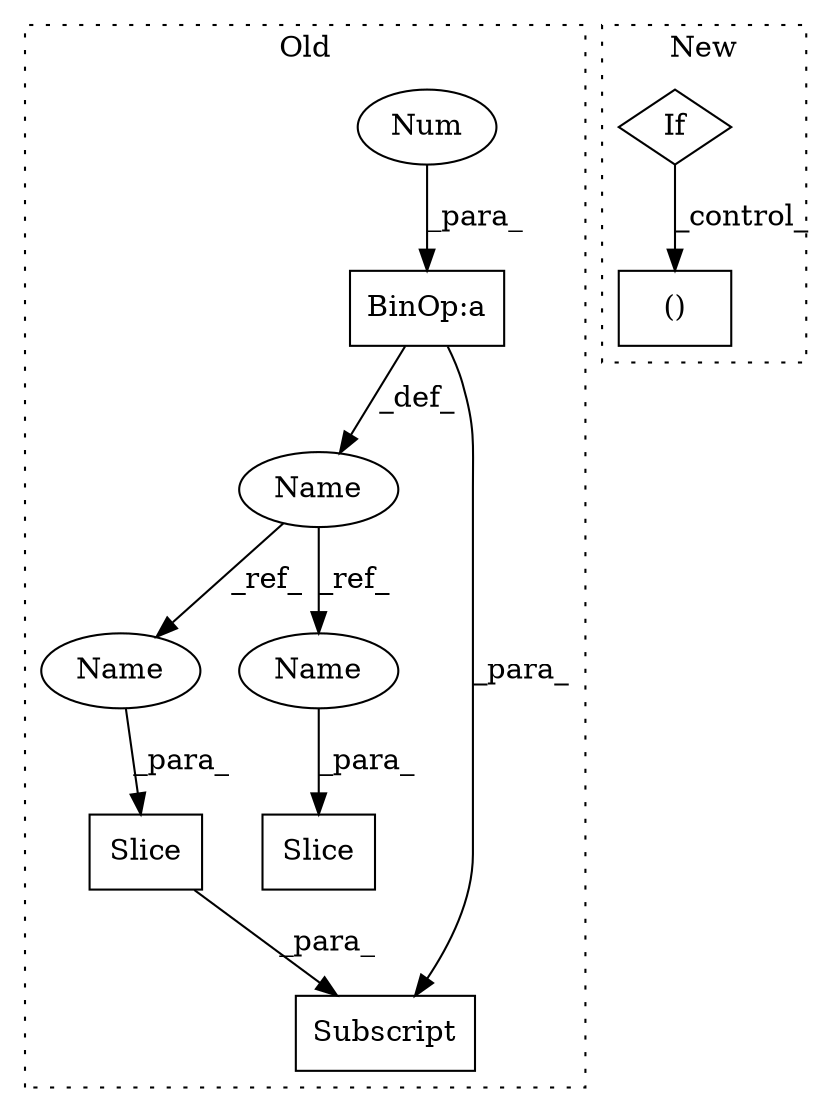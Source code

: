 digraph G {
subgraph cluster0 {
1 [label="Slice" a="80" s="4523" l="11" shape="box"];
3 [label="Name" a="87" s="4474" l="10" shape="ellipse"];
4 [label="Slice" a="80" s="4539" l="11" shape="box"];
6 [label="BinOp:a" a="82" s="4497" l="4" shape="box"];
7 [label="Subscript" a="63" s="4537,0" l="14,0" shape="box"];
8 [label="Num" a="76" s="4501" l="1" shape="ellipse"];
9 [label="Name" a="87" s="4539" l="10" shape="ellipse"];
10 [label="Name" a="87" s="4524" l="10" shape="ellipse"];
label = "Old";
style="dotted";
}
subgraph cluster1 {
2 [label="()" a="54" s="5348" l="6" shape="box"];
5 [label="If" a="96" s="5312,5330" l="3,14" shape="diamond"];
label = "New";
style="dotted";
}
3 -> 9 [label="_ref_"];
3 -> 10 [label="_ref_"];
4 -> 7 [label="_para_"];
5 -> 2 [label="_control_"];
6 -> 3 [label="_def_"];
6 -> 7 [label="_para_"];
8 -> 6 [label="_para_"];
9 -> 4 [label="_para_"];
10 -> 1 [label="_para_"];
}